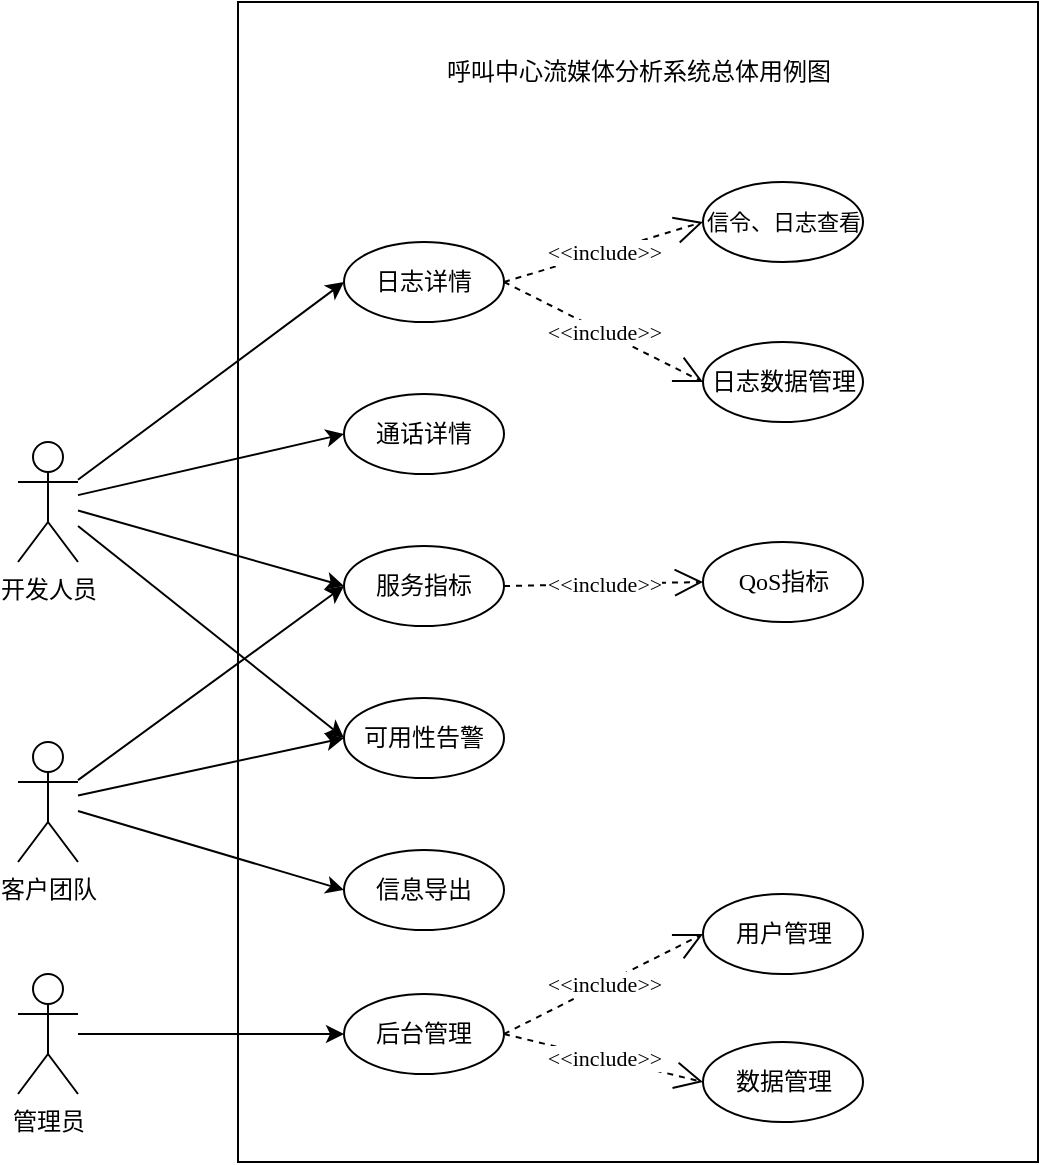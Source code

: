 <mxfile version="21.5.0" type="github" pages="5">
  <diagram name="第 1 页" id="dLV8B7PmB_Wfx-uJp1rL">
    <mxGraphModel dx="1195" dy="634" grid="0" gridSize="10" guides="1" tooltips="1" connect="1" arrows="1" fold="1" page="1" pageScale="1" pageWidth="850" pageHeight="1100" math="0" shadow="0">
      <root>
        <mxCell id="0" />
        <mxCell id="1" parent="0" />
        <mxCell id="XAlhHjTypL2_oyEzdXbm-8" value="" style="rounded=0;whiteSpace=wrap;html=1;fontFamily=Times New Roman;" vertex="1" parent="1">
          <mxGeometry x="360" y="30" width="400" height="580" as="geometry" />
        </mxCell>
        <mxCell id="XAlhHjTypL2_oyEzdXbm-36" style="rounded=0;orthogonalLoop=1;jettySize=auto;html=1;entryX=0;entryY=0.5;entryDx=0;entryDy=0;fontFamily=Times New Roman;" edge="1" parent="1" source="XAlhHjTypL2_oyEzdXbm-1" target="XAlhHjTypL2_oyEzdXbm-11">
          <mxGeometry relative="1" as="geometry" />
        </mxCell>
        <mxCell id="XAlhHjTypL2_oyEzdXbm-37" style="rounded=0;orthogonalLoop=1;jettySize=auto;html=1;entryX=0;entryY=0.5;entryDx=0;entryDy=0;fontFamily=Times New Roman;" edge="1" parent="1" source="XAlhHjTypL2_oyEzdXbm-1" target="XAlhHjTypL2_oyEzdXbm-9">
          <mxGeometry relative="1" as="geometry" />
        </mxCell>
        <mxCell id="XAlhHjTypL2_oyEzdXbm-38" value="" style="rounded=0;orthogonalLoop=1;jettySize=auto;html=1;entryX=0;entryY=0.5;entryDx=0;entryDy=0;fontFamily=Times New Roman;" edge="1" parent="1" source="XAlhHjTypL2_oyEzdXbm-1" target="XAlhHjTypL2_oyEzdXbm-12">
          <mxGeometry relative="1" as="geometry" />
        </mxCell>
        <mxCell id="XAlhHjTypL2_oyEzdXbm-39" style="rounded=0;orthogonalLoop=1;jettySize=auto;html=1;entryX=0;entryY=0.5;entryDx=0;entryDy=0;fontFamily=Times New Roman;" edge="1" parent="1" source="XAlhHjTypL2_oyEzdXbm-1" target="XAlhHjTypL2_oyEzdXbm-13">
          <mxGeometry relative="1" as="geometry" />
        </mxCell>
        <mxCell id="XAlhHjTypL2_oyEzdXbm-1" value="开发人员" style="shape=umlActor;verticalLabelPosition=bottom;verticalAlign=top;html=1;outlineConnect=0;fontFamily=Times New Roman;" vertex="1" parent="1">
          <mxGeometry x="250" y="250" width="30" height="60" as="geometry" />
        </mxCell>
        <mxCell id="XAlhHjTypL2_oyEzdXbm-40" style="rounded=0;orthogonalLoop=1;jettySize=auto;html=1;entryX=0;entryY=0.5;entryDx=0;entryDy=0;fontFamily=Times New Roman;" edge="1" parent="1" source="XAlhHjTypL2_oyEzdXbm-6" target="XAlhHjTypL2_oyEzdXbm-14">
          <mxGeometry relative="1" as="geometry" />
        </mxCell>
        <mxCell id="XAlhHjTypL2_oyEzdXbm-6" value="管理员" style="shape=umlActor;verticalLabelPosition=bottom;verticalAlign=top;html=1;outlineConnect=0;fontFamily=Times New Roman;" vertex="1" parent="1">
          <mxGeometry x="250" y="516" width="30" height="60" as="geometry" />
        </mxCell>
        <mxCell id="XAlhHjTypL2_oyEzdXbm-9" value="通话详情" style="ellipse;whiteSpace=wrap;html=1;movable=1;resizable=1;rotatable=1;deletable=1;editable=1;locked=0;connectable=1;fontFamily=Times New Roman;" vertex="1" parent="1">
          <mxGeometry x="413" y="226" width="80" height="40" as="geometry" />
        </mxCell>
        <mxCell id="XAlhHjTypL2_oyEzdXbm-41" style="rounded=0;orthogonalLoop=1;jettySize=auto;html=1;entryX=0;entryY=0.5;entryDx=0;entryDy=0;fontFamily=Times New Roman;" edge="1" parent="1" source="XAlhHjTypL2_oyEzdXbm-10" target="XAlhHjTypL2_oyEzdXbm-19">
          <mxGeometry relative="1" as="geometry" />
        </mxCell>
        <mxCell id="XAlhHjTypL2_oyEzdXbm-42" style="rounded=0;orthogonalLoop=1;jettySize=auto;html=1;entryX=0;entryY=0.5;entryDx=0;entryDy=0;fontFamily=Times New Roman;" edge="1" parent="1" source="XAlhHjTypL2_oyEzdXbm-10" target="XAlhHjTypL2_oyEzdXbm-13">
          <mxGeometry relative="1" as="geometry" />
        </mxCell>
        <mxCell id="nQSeju3g8R5-G7ofBfv7-1" style="rounded=0;orthogonalLoop=1;jettySize=auto;html=1;entryX=0;entryY=0.5;entryDx=0;entryDy=0;" edge="1" parent="1" source="XAlhHjTypL2_oyEzdXbm-10" target="XAlhHjTypL2_oyEzdXbm-12">
          <mxGeometry relative="1" as="geometry" />
        </mxCell>
        <mxCell id="XAlhHjTypL2_oyEzdXbm-10" value="客户团队" style="shape=umlActor;verticalLabelPosition=bottom;verticalAlign=top;html=1;outlineConnect=0;fontFamily=Times New Roman;" vertex="1" parent="1">
          <mxGeometry x="250" y="400" width="30" height="60" as="geometry" />
        </mxCell>
        <mxCell id="XAlhHjTypL2_oyEzdXbm-11" value="日志详情" style="ellipse;whiteSpace=wrap;html=1;movable=1;resizable=1;rotatable=1;deletable=1;editable=1;locked=0;connectable=1;fontFamily=Times New Roman;" vertex="1" parent="1">
          <mxGeometry x="413" y="150" width="80" height="40" as="geometry" />
        </mxCell>
        <mxCell id="XAlhHjTypL2_oyEzdXbm-12" value="服务指标" style="ellipse;whiteSpace=wrap;html=1;movable=1;resizable=1;rotatable=1;deletable=1;editable=1;locked=0;connectable=1;fontFamily=Times New Roman;" vertex="1" parent="1">
          <mxGeometry x="413" y="302" width="80" height="40" as="geometry" />
        </mxCell>
        <mxCell id="XAlhHjTypL2_oyEzdXbm-13" value="可用性告警" style="ellipse;whiteSpace=wrap;html=1;movable=1;resizable=1;rotatable=1;deletable=1;editable=1;locked=0;connectable=1;fontFamily=Times New Roman;" vertex="1" parent="1">
          <mxGeometry x="413" y="378" width="80" height="40" as="geometry" />
        </mxCell>
        <mxCell id="XAlhHjTypL2_oyEzdXbm-14" value="后台管理" style="ellipse;whiteSpace=wrap;html=1;movable=1;resizable=1;rotatable=1;deletable=1;editable=1;locked=0;connectable=1;fontFamily=Times New Roman;" vertex="1" parent="1">
          <mxGeometry x="413" y="526" width="80" height="40" as="geometry" />
        </mxCell>
        <mxCell id="XAlhHjTypL2_oyEzdXbm-15" value="信令、日志查看" style="ellipse;whiteSpace=wrap;html=1;fontFamily=Times New Roman;fontSize=11;" vertex="1" parent="1">
          <mxGeometry x="592.5" y="120" width="80" height="40" as="geometry" />
        </mxCell>
        <mxCell id="XAlhHjTypL2_oyEzdXbm-19" value="信息导出" style="ellipse;whiteSpace=wrap;html=1;movable=1;resizable=1;rotatable=1;deletable=1;editable=1;locked=0;connectable=1;fontFamily=Times New Roman;" vertex="1" parent="1">
          <mxGeometry x="413" y="454" width="80" height="40" as="geometry" />
        </mxCell>
        <mxCell id="XAlhHjTypL2_oyEzdXbm-20" value="日志数据管理" style="ellipse;whiteSpace=wrap;html=1;fontFamily=Times New Roman;" vertex="1" parent="1">
          <mxGeometry x="592.5" y="200" width="80" height="40" as="geometry" />
        </mxCell>
        <mxCell id="XAlhHjTypL2_oyEzdXbm-22" value="呼叫中心流媒体分析系统总体用例图" style="text;html=1;strokeColor=none;fillColor=none;align=center;verticalAlign=middle;whiteSpace=wrap;rounded=0;fontFamily=Times New Roman;" vertex="1" parent="1">
          <mxGeometry x="462.5" y="50" width="195" height="30" as="geometry" />
        </mxCell>
        <mxCell id="XAlhHjTypL2_oyEzdXbm-24" value="&amp;lt;&amp;lt;include&amp;gt;&amp;gt;" style="endArrow=open;endSize=12;dashed=1;html=1;rounded=0;exitX=1;exitY=0.5;exitDx=0;exitDy=0;entryX=0;entryY=0.5;entryDx=0;entryDy=0;fontFamily=Times New Roman;" edge="1" parent="1" source="XAlhHjTypL2_oyEzdXbm-11" target="XAlhHjTypL2_oyEzdXbm-15">
          <mxGeometry width="160" relative="1" as="geometry">
            <mxPoint x="390" y="310" as="sourcePoint" />
            <mxPoint x="550" y="310" as="targetPoint" />
          </mxGeometry>
        </mxCell>
        <mxCell id="XAlhHjTypL2_oyEzdXbm-25" value="&amp;lt;&amp;lt;include&amp;gt;&amp;gt;" style="endArrow=open;endSize=12;dashed=1;html=1;rounded=0;exitX=1;exitY=0.5;exitDx=0;exitDy=0;entryX=0;entryY=0.5;entryDx=0;entryDy=0;fontFamily=Times New Roman;" edge="1" parent="1" source="XAlhHjTypL2_oyEzdXbm-11" target="XAlhHjTypL2_oyEzdXbm-20">
          <mxGeometry width="160" relative="1" as="geometry">
            <mxPoint x="535" y="150" as="sourcePoint" />
            <mxPoint x="430" y="120" as="targetPoint" />
          </mxGeometry>
        </mxCell>
        <mxCell id="XAlhHjTypL2_oyEzdXbm-26" value="用户管理" style="ellipse;whiteSpace=wrap;html=1;fontFamily=Times New Roman;" vertex="1" parent="1">
          <mxGeometry x="592.5" y="476" width="80" height="40" as="geometry" />
        </mxCell>
        <mxCell id="XAlhHjTypL2_oyEzdXbm-27" value="&amp;lt;&amp;lt;include&amp;gt;&amp;gt;" style="endArrow=open;endSize=12;dashed=1;html=1;rounded=0;exitX=1;exitY=0.5;exitDx=0;exitDy=0;entryX=0;entryY=0.5;entryDx=0;entryDy=0;fontFamily=Times New Roman;" edge="1" parent="1" target="XAlhHjTypL2_oyEzdXbm-26" source="XAlhHjTypL2_oyEzdXbm-14">
          <mxGeometry width="160" relative="1" as="geometry">
            <mxPoint x="518" y="438" as="sourcePoint" />
            <mxPoint x="543" y="608" as="targetPoint" />
          </mxGeometry>
        </mxCell>
        <mxCell id="XAlhHjTypL2_oyEzdXbm-30" value="数据管理" style="ellipse;whiteSpace=wrap;html=1;fontFamily=Times New Roman;" vertex="1" parent="1">
          <mxGeometry x="592.5" y="550" width="80" height="40" as="geometry" />
        </mxCell>
        <mxCell id="XAlhHjTypL2_oyEzdXbm-31" value="&amp;lt;&amp;lt;include&amp;gt;&amp;gt;" style="endArrow=open;endSize=12;dashed=1;html=1;rounded=0;exitX=1;exitY=0.5;exitDx=0;exitDy=0;entryX=0;entryY=0.5;entryDx=0;entryDy=0;fontFamily=Times New Roman;" edge="1" parent="1" target="XAlhHjTypL2_oyEzdXbm-30" source="XAlhHjTypL2_oyEzdXbm-14">
          <mxGeometry width="160" relative="1" as="geometry">
            <mxPoint x="525" y="506" as="sourcePoint" />
            <mxPoint x="543" y="670" as="targetPoint" />
          </mxGeometry>
        </mxCell>
        <mxCell id="XAlhHjTypL2_oyEzdXbm-43" value="QoS指标" style="ellipse;whiteSpace=wrap;html=1;fontFamily=Times New Roman;" vertex="1" parent="1">
          <mxGeometry x="592.5" y="300" width="80" height="40" as="geometry" />
        </mxCell>
        <mxCell id="XAlhHjTypL2_oyEzdXbm-44" value="&amp;lt;&amp;lt;include&amp;gt;&amp;gt;" style="endArrow=open;endSize=12;dashed=1;html=1;rounded=0;exitX=1;exitY=0.5;exitDx=0;exitDy=0;entryX=0;entryY=0.5;entryDx=0;entryDy=0;fontFamily=Times New Roman;" edge="1" parent="1" source="XAlhHjTypL2_oyEzdXbm-12" target="XAlhHjTypL2_oyEzdXbm-43">
          <mxGeometry width="160" relative="1" as="geometry">
            <mxPoint x="500" y="302" as="sourcePoint" />
            <mxPoint x="600" y="272" as="targetPoint" />
          </mxGeometry>
        </mxCell>
      </root>
    </mxGraphModel>
  </diagram>
  <diagram id="TMRZNBT2SsLlahcs6LRf" name="第 2 页">
    <mxGraphModel dx="797" dy="423" grid="0" gridSize="10" guides="1" tooltips="1" connect="1" arrows="1" fold="1" page="1" pageScale="1" pageWidth="850" pageHeight="1100" math="0" shadow="0">
      <root>
        <mxCell id="0" />
        <mxCell id="1" parent="0" />
        <mxCell id="5gkLzsYXlDj850W5gbYh-5" value="UserA" style="shape=umlLifeline;perimeter=lifelinePerimeter;whiteSpace=wrap;html=1;container=1;dropTarget=0;collapsible=0;recursiveResize=0;outlineConnect=0;portConstraint=eastwest;newEdgeStyle={&quot;edgeStyle&quot;:&quot;elbowEdgeStyle&quot;,&quot;elbow&quot;:&quot;vertical&quot;,&quot;curved&quot;:0,&quot;rounded&quot;:0};fontSize=14;" vertex="1" parent="1">
          <mxGeometry x="134" y="213" width="100" height="404" as="geometry" />
        </mxCell>
        <mxCell id="5gkLzsYXlDj850W5gbYh-9" value="" style="html=1;points=[];perimeter=orthogonalPerimeter;outlineConnect=0;targetShapes=umlLifeline;portConstraint=eastwest;newEdgeStyle={&quot;edgeStyle&quot;:&quot;elbowEdgeStyle&quot;,&quot;elbow&quot;:&quot;vertical&quot;,&quot;curved&quot;:0,&quot;rounded&quot;:0};fontSize=14;" vertex="1" parent="5gkLzsYXlDj850W5gbYh-5">
          <mxGeometry x="45" y="77" width="10" height="289" as="geometry" />
        </mxCell>
        <mxCell id="5gkLzsYXlDj850W5gbYh-8" value="Proxy" style="shape=umlLifeline;perimeter=lifelinePerimeter;whiteSpace=wrap;html=1;container=1;dropTarget=0;collapsible=0;recursiveResize=0;outlineConnect=0;portConstraint=eastwest;newEdgeStyle={&quot;edgeStyle&quot;:&quot;elbowEdgeStyle&quot;,&quot;elbow&quot;:&quot;vertical&quot;,&quot;curved&quot;:0,&quot;rounded&quot;:0};fontSize=14;" vertex="1" parent="1">
          <mxGeometry x="364" y="213" width="100" height="187" as="geometry" />
        </mxCell>
        <mxCell id="5gkLzsYXlDj850W5gbYh-12" value="" style="html=1;points=[];perimeter=orthogonalPerimeter;outlineConnect=0;targetShapes=umlLifeline;portConstraint=eastwest;newEdgeStyle={&quot;edgeStyle&quot;:&quot;elbowEdgeStyle&quot;,&quot;elbow&quot;:&quot;vertical&quot;,&quot;curved&quot;:0,&quot;rounded&quot;:0};fontSize=14;" vertex="1" parent="5gkLzsYXlDj850W5gbYh-8">
          <mxGeometry x="45" y="77" width="10" height="113" as="geometry" />
        </mxCell>
        <mxCell id="5gkLzsYXlDj850W5gbYh-10" value="UserB" style="shape=umlLifeline;perimeter=lifelinePerimeter;whiteSpace=wrap;html=1;container=1;dropTarget=0;collapsible=0;recursiveResize=0;outlineConnect=0;portConstraint=eastwest;newEdgeStyle={&quot;edgeStyle&quot;:&quot;elbowEdgeStyle&quot;,&quot;elbow&quot;:&quot;vertical&quot;,&quot;curved&quot;:0,&quot;rounded&quot;:0};fontSize=14;" vertex="1" parent="1">
          <mxGeometry x="594" y="213" width="100" height="404" as="geometry" />
        </mxCell>
        <mxCell id="5gkLzsYXlDj850W5gbYh-11" value="" style="html=1;points=[];perimeter=orthogonalPerimeter;outlineConnect=0;targetShapes=umlLifeline;portConstraint=eastwest;newEdgeStyle={&quot;edgeStyle&quot;:&quot;elbowEdgeStyle&quot;,&quot;elbow&quot;:&quot;vertical&quot;,&quot;curved&quot;:0,&quot;rounded&quot;:0};fontSize=14;" vertex="1" parent="5gkLzsYXlDj850W5gbYh-10">
          <mxGeometry x="45" y="77" width="10" height="289" as="geometry" />
        </mxCell>
        <mxCell id="5gkLzsYXlDj850W5gbYh-13" value="" style="endArrow=block;endFill=1;html=1;align=left;verticalAlign=top;rounded=0;fontSize=14;" edge="1" parent="1" target="5gkLzsYXlDj850W5gbYh-12">
          <mxGeometry x="-1" relative="1" as="geometry">
            <mxPoint x="189.5" y="292.81" as="sourcePoint" />
            <mxPoint x="410.5" y="292.81" as="targetPoint" />
            <mxPoint as="offset" />
          </mxGeometry>
        </mxCell>
        <mxCell id="5gkLzsYXlDj850W5gbYh-15" value="INVITE" style="text;html=1;align=center;verticalAlign=middle;resizable=0;points=[];autosize=1;strokeColor=none;fillColor=none;fontSize=14;" vertex="1" parent="1">
          <mxGeometry x="269" y="269" width="63" height="29" as="geometry" />
        </mxCell>
        <mxCell id="5gkLzsYXlDj850W5gbYh-16" value="" style="endArrow=block;endFill=1;html=1;align=left;verticalAlign=top;rounded=0;fontSize=14;" edge="1" parent="1" source="5gkLzsYXlDj850W5gbYh-12">
          <mxGeometry x="-1" relative="1" as="geometry">
            <mxPoint x="420" y="300" as="sourcePoint" />
            <mxPoint x="639" y="300" as="targetPoint" />
            <mxPoint as="offset" />
          </mxGeometry>
        </mxCell>
        <mxCell id="5gkLzsYXlDj850W5gbYh-17" value="INVITE" style="text;html=1;align=center;verticalAlign=middle;resizable=0;points=[];autosize=1;strokeColor=none;fillColor=none;fontSize=14;" vertex="1" parent="1">
          <mxGeometry x="499" y="279" width="63" height="29" as="geometry" />
        </mxCell>
        <mxCell id="5gkLzsYXlDj850W5gbYh-18" value="" style="endArrow=block;endFill=1;html=1;align=left;verticalAlign=top;rounded=0;fontSize=14;" edge="1" parent="1" target="5gkLzsYXlDj850W5gbYh-12">
          <mxGeometry x="-1" relative="1" as="geometry">
            <mxPoint x="639" y="340" as="sourcePoint" />
            <mxPoint x="470" y="340" as="targetPoint" />
            <mxPoint as="offset" />
          </mxGeometry>
        </mxCell>
        <mxCell id="5gkLzsYXlDj850W5gbYh-19" value="180 Ringing" style="edgeLabel;html=1;align=center;verticalAlign=middle;resizable=0;points=[];fontSize=14;" vertex="1" connectable="0" parent="5gkLzsYXlDj850W5gbYh-18">
          <mxGeometry x="0.032" y="-1" relative="1" as="geometry">
            <mxPoint x="4" y="-9" as="offset" />
          </mxGeometry>
        </mxCell>
        <mxCell id="5gkLzsYXlDj850W5gbYh-20" value="" style="endArrow=block;endFill=1;html=1;align=left;verticalAlign=top;rounded=0;fontSize=14;" edge="1" parent="1">
          <mxGeometry x="-1" relative="1" as="geometry">
            <mxPoint x="409.0" y="330" as="sourcePoint" />
            <mxPoint x="189" y="330" as="targetPoint" />
            <mxPoint as="offset" />
          </mxGeometry>
        </mxCell>
        <mxCell id="5gkLzsYXlDj850W5gbYh-21" value="100 Trying" style="edgeLabel;html=1;align=center;verticalAlign=middle;resizable=0;points=[];fontSize=14;" vertex="1" connectable="0" parent="5gkLzsYXlDj850W5gbYh-20">
          <mxGeometry x="0.032" y="-1" relative="1" as="geometry">
            <mxPoint x="4" y="-9" as="offset" />
          </mxGeometry>
        </mxCell>
        <mxCell id="5gkLzsYXlDj850W5gbYh-22" value="" style="endArrow=block;endFill=1;html=1;align=left;verticalAlign=top;rounded=0;fontSize=14;" edge="1" parent="1" source="5gkLzsYXlDj850W5gbYh-12">
          <mxGeometry x="-1" relative="1" as="geometry">
            <mxPoint x="390" y="360" as="sourcePoint" />
            <mxPoint x="190" y="360" as="targetPoint" />
            <mxPoint as="offset" />
          </mxGeometry>
        </mxCell>
        <mxCell id="5gkLzsYXlDj850W5gbYh-23" value="180 Ringing" style="edgeLabel;html=1;align=center;verticalAlign=middle;resizable=0;points=[];fontSize=14;" vertex="1" connectable="0" parent="5gkLzsYXlDj850W5gbYh-22">
          <mxGeometry x="0.032" y="-1" relative="1" as="geometry">
            <mxPoint x="4" y="-9" as="offset" />
          </mxGeometry>
        </mxCell>
        <mxCell id="5gkLzsYXlDj850W5gbYh-29" value="" style="endArrow=block;endFill=1;html=1;align=left;verticalAlign=top;rounded=0;fontSize=14;" edge="1" parent="1" source="5gkLzsYXlDj850W5gbYh-9" target="5gkLzsYXlDj850W5gbYh-11">
          <mxGeometry x="-1" relative="1" as="geometry">
            <mxPoint x="220.75" y="454.81" as="sourcePoint" />
            <mxPoint x="440.25" y="455" as="targetPoint" />
            <mxPoint as="offset" />
          </mxGeometry>
        </mxCell>
        <mxCell id="5gkLzsYXlDj850W5gbYh-30" value="ACK" style="text;html=1;align=center;verticalAlign=middle;resizable=0;points=[];autosize=1;strokeColor=none;fillColor=none;fontSize=14;" vertex="1" parent="1">
          <mxGeometry x="390.5" y="407" width="47" height="29" as="geometry" />
        </mxCell>
        <mxCell id="5gkLzsYXlDj850W5gbYh-31" value="200 OK" style="html=1;verticalAlign=bottom;endArrow=open;dashed=1;endSize=8;edgeStyle=elbowEdgeStyle;elbow=vertical;curved=0;rounded=0;fontSize=14;" edge="1" parent="1">
          <mxGeometry relative="1" as="geometry">
            <mxPoint x="639" y="389.995" as="sourcePoint" />
            <mxPoint x="419.0" y="389.995" as="targetPoint" />
          </mxGeometry>
        </mxCell>
        <mxCell id="5gkLzsYXlDj850W5gbYh-32" value="200 OK" style="html=1;verticalAlign=bottom;endArrow=open;dashed=1;endSize=8;edgeStyle=elbowEdgeStyle;elbow=vertical;curved=0;rounded=0;fontSize=14;" edge="1" parent="1">
          <mxGeometry relative="1" as="geometry">
            <mxPoint x="409.0" y="399.995" as="sourcePoint" />
            <mxPoint x="189" y="399.995" as="targetPoint" />
          </mxGeometry>
        </mxCell>
        <mxCell id="5gkLzsYXlDj850W5gbYh-33" value="" style="endArrow=block;endFill=1;html=1;align=left;verticalAlign=top;rounded=0;fontSize=14;" edge="1" parent="1">
          <mxGeometry x="-1" relative="1" as="geometry">
            <mxPoint x="189" y="490" as="sourcePoint" />
            <mxPoint x="639" y="490" as="targetPoint" />
            <mxPoint as="offset" />
          </mxGeometry>
        </mxCell>
        <mxCell id="5gkLzsYXlDj850W5gbYh-34" value="RTP/RTCP" style="text;html=1;align=center;verticalAlign=middle;resizable=0;points=[];autosize=1;strokeColor=none;fillColor=none;fontSize=14;" vertex="1" parent="1">
          <mxGeometry x="370.5" y="463" width="88" height="29" as="geometry" />
        </mxCell>
        <mxCell id="5gkLzsYXlDj850W5gbYh-35" value="" style="endArrow=block;endFill=1;html=1;align=left;verticalAlign=top;rounded=0;fontSize=14;" edge="1" parent="1">
          <mxGeometry x="-1" relative="1" as="geometry">
            <mxPoint x="189" y="540" as="sourcePoint" />
            <mxPoint x="639" y="540" as="targetPoint" />
            <mxPoint as="offset" />
          </mxGeometry>
        </mxCell>
        <mxCell id="5gkLzsYXlDj850W5gbYh-36" value="BYE" style="text;html=1;align=center;verticalAlign=middle;resizable=0;points=[];autosize=1;strokeColor=none;fillColor=none;fontSize=14;" vertex="1" parent="1">
          <mxGeometry x="391" y="514" width="46" height="29" as="geometry" />
        </mxCell>
        <mxCell id="5gkLzsYXlDj850W5gbYh-37" value="200 OK" style="html=1;verticalAlign=bottom;endArrow=open;dashed=1;endSize=8;edgeStyle=elbowEdgeStyle;elbow=vertical;curved=0;rounded=0;fontSize=14;" edge="1" parent="1">
          <mxGeometry relative="1" as="geometry">
            <mxPoint x="639" y="569.998" as="sourcePoint" />
            <mxPoint x="189" y="569.998" as="targetPoint" />
          </mxGeometry>
        </mxCell>
        <mxCell id="-xrTVjmdSY_5M_BeE_TS-1" value="" style="html=1;verticalAlign=bottom;endArrow=open;dashed=1;endSize=8;edgeStyle=elbowEdgeStyle;elbow=vertical;curved=0;rounded=0;fontSize=14;" edge="1" parent="1">
          <mxGeometry relative="1" as="geometry">
            <mxPoint x="639" y="496.998" as="sourcePoint" />
            <mxPoint x="189" y="496.998" as="targetPoint" />
          </mxGeometry>
        </mxCell>
      </root>
    </mxGraphModel>
  </diagram>
  <diagram id="_j8xuEp48GkflU0BV7lk" name="第 3 页">
    <mxGraphModel dx="1195" dy="634" grid="0" gridSize="10" guides="1" tooltips="1" connect="1" arrows="1" fold="1" page="1" pageScale="1" pageWidth="850" pageHeight="1100" math="0" shadow="0">
      <root>
        <mxCell id="0" />
        <mxCell id="1" parent="0" />
        <mxCell id="hy7ehjCUrLdSrX3G5z6A-1" value="" style="rounded=0;whiteSpace=wrap;html=1;fontFamily=Times New Roman;" vertex="1" parent="1">
          <mxGeometry x="360" y="30" width="400" height="580" as="geometry" />
        </mxCell>
        <mxCell id="hy7ehjCUrLdSrX3G5z6A-2" style="rounded=0;orthogonalLoop=1;jettySize=auto;html=1;entryX=0;entryY=0.5;entryDx=0;entryDy=0;fontFamily=Times New Roman;" edge="1" parent="1" source="hy7ehjCUrLdSrX3G5z6A-6" target="hy7ehjCUrLdSrX3G5z6A-14">
          <mxGeometry relative="1" as="geometry" />
        </mxCell>
        <mxCell id="hy7ehjCUrLdSrX3G5z6A-3" style="rounded=0;orthogonalLoop=1;jettySize=auto;html=1;entryX=0;entryY=0.5;entryDx=0;entryDy=0;fontFamily=Times New Roman;" edge="1" parent="1" source="hy7ehjCUrLdSrX3G5z6A-6" target="hy7ehjCUrLdSrX3G5z6A-30">
          <mxGeometry relative="1" as="geometry">
            <mxPoint x="413" y="246" as="targetPoint" />
          </mxGeometry>
        </mxCell>
        <mxCell id="hy7ehjCUrLdSrX3G5z6A-44" style="rounded=0;orthogonalLoop=1;jettySize=auto;html=1;entryX=0;entryY=0.5;entryDx=0;entryDy=0;" edge="1" parent="1" source="hy7ehjCUrLdSrX3G5z6A-6" target="hy7ehjCUrLdSrX3G5z6A-43">
          <mxGeometry relative="1" as="geometry" />
        </mxCell>
        <mxCell id="hy7ehjCUrLdSrX3G5z6A-6" value="开发人员" style="shape=umlActor;verticalLabelPosition=bottom;verticalAlign=top;html=1;outlineConnect=0;fontFamily=Times New Roman;" vertex="1" parent="1">
          <mxGeometry x="244" y="264" width="30" height="60" as="geometry" />
        </mxCell>
        <mxCell id="hy7ehjCUrLdSrX3G5z6A-7" style="rounded=0;orthogonalLoop=1;jettySize=auto;html=1;entryX=0;entryY=0.5;entryDx=0;entryDy=0;fontFamily=Times New Roman;" edge="1" parent="1" target="hy7ehjCUrLdSrX3G5z6A-17">
          <mxGeometry relative="1" as="geometry">
            <mxPoint x="280" y="546" as="sourcePoint" />
          </mxGeometry>
        </mxCell>
        <mxCell id="hy7ehjCUrLdSrX3G5z6A-10" style="rounded=0;orthogonalLoop=1;jettySize=auto;html=1;entryX=0;entryY=0.5;entryDx=0;entryDy=0;fontFamily=Times New Roman;" edge="1" parent="1" target="hy7ehjCUrLdSrX3G5z6A-19">
          <mxGeometry relative="1" as="geometry">
            <mxPoint x="280" y="434.459" as="sourcePoint" />
          </mxGeometry>
        </mxCell>
        <mxCell id="hy7ehjCUrLdSrX3G5z6A-11" style="rounded=0;orthogonalLoop=1;jettySize=auto;html=1;entryX=0;entryY=0.5;entryDx=0;entryDy=0;fontFamily=Times New Roman;" edge="1" parent="1" target="hy7ehjCUrLdSrX3G5z6A-16">
          <mxGeometry relative="1" as="geometry">
            <mxPoint x="280" y="426.757" as="sourcePoint" />
          </mxGeometry>
        </mxCell>
        <mxCell id="hy7ehjCUrLdSrX3G5z6A-12" style="rounded=0;orthogonalLoop=1;jettySize=auto;html=1;entryX=0;entryY=0.5;entryDx=0;entryDy=0;" edge="1" parent="1" target="hy7ehjCUrLdSrX3G5z6A-15">
          <mxGeometry relative="1" as="geometry">
            <mxPoint x="280" y="419.054" as="sourcePoint" />
          </mxGeometry>
        </mxCell>
        <mxCell id="hy7ehjCUrLdSrX3G5z6A-14" value="日志管理" style="ellipse;whiteSpace=wrap;html=1;movable=1;resizable=1;rotatable=1;deletable=1;editable=1;locked=0;connectable=1;fontFamily=Times New Roman;" vertex="1" parent="1">
          <mxGeometry x="413" y="150" width="80" height="40" as="geometry" />
        </mxCell>
        <mxCell id="hy7ehjCUrLdSrX3G5z6A-18" value="条件检索" style="ellipse;whiteSpace=wrap;html=1;fontFamily=Times New Roman;fontSize=11;" vertex="1" parent="1">
          <mxGeometry x="649" y="150" width="80" height="40" as="geometry" />
        </mxCell>
        <mxCell id="hy7ehjCUrLdSrX3G5z6A-20" value="删除" style="ellipse;whiteSpace=wrap;html=1;fontFamily=Times New Roman;" vertex="1" parent="1">
          <mxGeometry x="624" y="222" width="80" height="40" as="geometry" />
        </mxCell>
        <mxCell id="hy7ehjCUrLdSrX3G5z6A-21" value="日志详情管理功能" style="text;html=1;strokeColor=none;fillColor=none;align=center;verticalAlign=middle;whiteSpace=wrap;rounded=0;fontFamily=Times New Roman;" vertex="1" parent="1">
          <mxGeometry x="462.5" y="50" width="195" height="30" as="geometry" />
        </mxCell>
        <mxCell id="hy7ehjCUrLdSrX3G5z6A-22" value="&amp;lt;&amp;lt;include&amp;gt;&amp;gt;" style="endArrow=open;endSize=12;dashed=1;html=1;rounded=0;exitX=1;exitY=0.5;exitDx=0;exitDy=0;entryX=0;entryY=0.5;entryDx=0;entryDy=0;fontFamily=Times New Roman;" edge="1" parent="1" source="hy7ehjCUrLdSrX3G5z6A-14" target="hy7ehjCUrLdSrX3G5z6A-18">
          <mxGeometry width="160" relative="1" as="geometry">
            <mxPoint x="390" y="310" as="sourcePoint" />
            <mxPoint x="550" y="310" as="targetPoint" />
          </mxGeometry>
        </mxCell>
        <mxCell id="hy7ehjCUrLdSrX3G5z6A-23" value="&amp;lt;&amp;lt;include&amp;gt;&amp;gt;" style="endArrow=open;endSize=12;dashed=1;html=1;rounded=0;exitX=1;exitY=0.5;exitDx=0;exitDy=0;entryX=0;entryY=0.5;entryDx=0;entryDy=0;fontFamily=Times New Roman;" edge="1" parent="1" source="hy7ehjCUrLdSrX3G5z6A-14" target="hy7ehjCUrLdSrX3G5z6A-20">
          <mxGeometry width="160" relative="1" as="geometry">
            <mxPoint x="535" y="150" as="sourcePoint" />
            <mxPoint x="430" y="120" as="targetPoint" />
          </mxGeometry>
        </mxCell>
        <mxCell id="hy7ehjCUrLdSrX3G5z6A-25" value="&amp;lt;&amp;lt;include&amp;gt;&amp;gt;" style="endArrow=open;endSize=12;dashed=1;html=1;rounded=0;exitX=1;exitY=0.5;exitDx=0;exitDy=0;entryX=0;entryY=0.5;entryDx=0;entryDy=0;fontFamily=Times New Roman;" edge="1" parent="1" target="hy7ehjCUrLdSrX3G5z6A-24">
          <mxGeometry width="160" relative="1" as="geometry">
            <mxPoint x="493" y="546" as="sourcePoint" />
            <mxPoint x="543" y="608" as="targetPoint" />
          </mxGeometry>
        </mxCell>
        <mxCell id="hy7ehjCUrLdSrX3G5z6A-27" value="&amp;lt;&amp;lt;include&amp;gt;&amp;gt;" style="endArrow=open;endSize=12;dashed=1;html=1;rounded=0;exitX=1;exitY=0.5;exitDx=0;exitDy=0;entryX=0;entryY=0.5;entryDx=0;entryDy=0;fontFamily=Times New Roman;" edge="1" parent="1" target="hy7ehjCUrLdSrX3G5z6A-26">
          <mxGeometry width="160" relative="1" as="geometry">
            <mxPoint x="493" y="546" as="sourcePoint" />
            <mxPoint x="543" y="670" as="targetPoint" />
          </mxGeometry>
        </mxCell>
        <mxCell id="hy7ehjCUrLdSrX3G5z6A-29" value="&amp;lt;&amp;lt;include&amp;gt;&amp;gt;" style="endArrow=open;endSize=12;dashed=1;html=1;rounded=0;exitX=1;exitY=0.5;exitDx=0;exitDy=0;entryX=0;entryY=0.5;entryDx=0;entryDy=0;fontFamily=Times New Roman;" edge="1" parent="1" target="hy7ehjCUrLdSrX3G5z6A-28">
          <mxGeometry width="160" relative="1" as="geometry">
            <mxPoint x="493" y="322" as="sourcePoint" />
            <mxPoint x="600" y="272" as="targetPoint" />
          </mxGeometry>
        </mxCell>
        <mxCell id="hy7ehjCUrLdSrX3G5z6A-30" value="信令管理" style="ellipse;whiteSpace=wrap;html=1;fontFamily=Times New Roman;fontSize=11;" vertex="1" parent="1">
          <mxGeometry x="413" y="348" width="80" height="40" as="geometry" />
        </mxCell>
        <mxCell id="hy7ehjCUrLdSrX3G5z6A-31" value="查看" style="ellipse;whiteSpace=wrap;html=1;fontFamily=Times New Roman;fontSize=11;" vertex="1" parent="1">
          <mxGeometry x="617" y="90" width="80" height="40" as="geometry" />
        </mxCell>
        <mxCell id="hy7ehjCUrLdSrX3G5z6A-33" value="&amp;lt;&amp;lt;include&amp;gt;&amp;gt;" style="endArrow=open;endSize=12;dashed=1;html=1;rounded=0;exitX=1;exitY=0.5;exitDx=0;exitDy=0;entryX=0;entryY=0.5;entryDx=0;entryDy=0;fontFamily=Times New Roman;" edge="1" parent="1" source="hy7ehjCUrLdSrX3G5z6A-14" target="hy7ehjCUrLdSrX3G5z6A-31">
          <mxGeometry width="160" relative="1" as="geometry">
            <mxPoint x="503" y="180" as="sourcePoint" />
            <mxPoint x="659" y="186" as="targetPoint" />
          </mxGeometry>
        </mxCell>
        <mxCell id="hy7ehjCUrLdSrX3G5z6A-37" value="条件检索" style="ellipse;whiteSpace=wrap;html=1;fontFamily=Times New Roman;fontSize=11;" vertex="1" parent="1">
          <mxGeometry x="653" y="348" width="80" height="40" as="geometry" />
        </mxCell>
        <mxCell id="hy7ehjCUrLdSrX3G5z6A-38" value="删除" style="ellipse;whiteSpace=wrap;html=1;fontFamily=Times New Roman;" vertex="1" parent="1">
          <mxGeometry x="628" y="420" width="80" height="40" as="geometry" />
        </mxCell>
        <mxCell id="hy7ehjCUrLdSrX3G5z6A-39" value="&amp;lt;&amp;lt;include&amp;gt;&amp;gt;" style="endArrow=open;endSize=12;dashed=1;html=1;rounded=0;exitX=1;exitY=0.5;exitDx=0;exitDy=0;entryX=0;entryY=0.5;entryDx=0;entryDy=0;fontFamily=Times New Roman;" edge="1" parent="1" target="hy7ehjCUrLdSrX3G5z6A-37" source="hy7ehjCUrLdSrX3G5z6A-30">
          <mxGeometry width="160" relative="1" as="geometry">
            <mxPoint x="497" y="379" as="sourcePoint" />
            <mxPoint x="554" y="519" as="targetPoint" />
          </mxGeometry>
        </mxCell>
        <mxCell id="hy7ehjCUrLdSrX3G5z6A-40" value="&amp;lt;&amp;lt;include&amp;gt;&amp;gt;" style="endArrow=open;endSize=12;dashed=1;html=1;rounded=0;exitX=1;exitY=0.5;exitDx=0;exitDy=0;entryX=0;entryY=0.5;entryDx=0;entryDy=0;fontFamily=Times New Roman;" edge="1" parent="1" target="hy7ehjCUrLdSrX3G5z6A-38" source="hy7ehjCUrLdSrX3G5z6A-30">
          <mxGeometry width="160" relative="1" as="geometry">
            <mxPoint x="497" y="379" as="sourcePoint" />
            <mxPoint x="434" y="329" as="targetPoint" />
          </mxGeometry>
        </mxCell>
        <mxCell id="hy7ehjCUrLdSrX3G5z6A-41" value="关联通话" style="ellipse;whiteSpace=wrap;html=1;fontFamily=Times New Roman;fontSize=11;" vertex="1" parent="1">
          <mxGeometry x="621" y="288" width="80" height="40" as="geometry" />
        </mxCell>
        <mxCell id="hy7ehjCUrLdSrX3G5z6A-42" value="&amp;lt;&amp;lt;include&amp;gt;&amp;gt;" style="endArrow=open;endSize=12;dashed=1;html=1;rounded=0;exitX=1;exitY=0.5;exitDx=0;exitDy=0;entryX=0;entryY=0.5;entryDx=0;entryDy=0;fontFamily=Times New Roman;" edge="1" parent="1" target="hy7ehjCUrLdSrX3G5z6A-41" source="hy7ehjCUrLdSrX3G5z6A-30">
          <mxGeometry width="160" relative="1" as="geometry">
            <mxPoint x="497" y="379" as="sourcePoint" />
            <mxPoint x="663" y="395" as="targetPoint" />
          </mxGeometry>
        </mxCell>
        <mxCell id="hy7ehjCUrLdSrX3G5z6A-43" value="异常数据管理" style="ellipse;whiteSpace=wrap;html=1;fontFamily=Times New Roman;fontSize=11;" vertex="1" parent="1">
          <mxGeometry x="413" y="514" width="80" height="40" as="geometry" />
        </mxCell>
        <mxCell id="hy7ehjCUrLdSrX3G5z6A-45" value="删除" style="ellipse;whiteSpace=wrap;html=1;fontFamily=Times New Roman;" vertex="1" parent="1">
          <mxGeometry x="621" y="486" width="80" height="40" as="geometry" />
        </mxCell>
        <mxCell id="hy7ehjCUrLdSrX3G5z6A-46" value="归因分析" style="ellipse;whiteSpace=wrap;html=1;fontFamily=Times New Roman;" vertex="1" parent="1">
          <mxGeometry x="621" y="550" width="80" height="40" as="geometry" />
        </mxCell>
        <mxCell id="hy7ehjCUrLdSrX3G5z6A-47" value="&amp;lt;&amp;lt;include&amp;gt;&amp;gt;" style="endArrow=open;endSize=12;dashed=1;html=1;rounded=0;exitX=1;exitY=0.5;exitDx=0;exitDy=0;entryX=0;entryY=0.5;entryDx=0;entryDy=0;fontFamily=Times New Roman;" edge="1" parent="1" source="hy7ehjCUrLdSrX3G5z6A-43" target="hy7ehjCUrLdSrX3G5z6A-45">
          <mxGeometry width="160" relative="1" as="geometry">
            <mxPoint x="508" y="444" as="sourcePoint" />
            <mxPoint x="643" y="516" as="targetPoint" />
          </mxGeometry>
        </mxCell>
        <mxCell id="hy7ehjCUrLdSrX3G5z6A-50" value="&amp;lt;&amp;lt;include&amp;gt;&amp;gt;" style="endArrow=open;endSize=12;dashed=1;html=1;rounded=0;exitX=1;exitY=0.5;exitDx=0;exitDy=0;entryX=0;entryY=0.5;entryDx=0;entryDy=0;fontFamily=Times New Roman;" edge="1" parent="1" source="hy7ehjCUrLdSrX3G5z6A-43" target="hy7ehjCUrLdSrX3G5z6A-46">
          <mxGeometry width="160" relative="1" as="geometry">
            <mxPoint x="496" y="547" as="sourcePoint" />
            <mxPoint x="624" y="547" as="targetPoint" />
          </mxGeometry>
        </mxCell>
      </root>
    </mxGraphModel>
  </diagram>
  <diagram id="3Jz6tg1VAUywlKkGc-PZ" name="第 4 页">
    <mxGraphModel dx="1434" dy="682" grid="0" gridSize="10" guides="1" tooltips="1" connect="1" arrows="1" fold="1" page="1" pageScale="1" pageWidth="850" pageHeight="1100" math="0" shadow="0">
      <root>
        <mxCell id="0" />
        <mxCell id="1" parent="0" />
        <mxCell id="nfOhVUj8gCAbZx3nMKzA-1" value="" style="rounded=0;whiteSpace=wrap;html=1;fontFamily=Times New Roman;" vertex="1" parent="1">
          <mxGeometry x="360" y="30" width="400" height="580" as="geometry" />
        </mxCell>
        <mxCell id="nfOhVUj8gCAbZx3nMKzA-2" style="rounded=0;orthogonalLoop=1;jettySize=auto;html=1;entryX=0;entryY=0.5;entryDx=0;entryDy=0;fontFamily=Times New Roman;" edge="1" parent="1" source="nfOhVUj8gCAbZx3nMKzA-5" target="nfOhVUj8gCAbZx3nMKzA-6">
          <mxGeometry relative="1" as="geometry" />
        </mxCell>
        <mxCell id="nfOhVUj8gCAbZx3nMKzA-3" style="rounded=0;orthogonalLoop=1;jettySize=auto;html=1;entryX=0;entryY=0.5;entryDx=0;entryDy=0;fontFamily=Times New Roman;" edge="1" parent="1" source="nfOhVUj8gCAbZx3nMKzA-5" target="nfOhVUj8gCAbZx3nMKzA-12">
          <mxGeometry relative="1" as="geometry">
            <mxPoint x="413" y="246" as="targetPoint" />
          </mxGeometry>
        </mxCell>
        <mxCell id="nfOhVUj8gCAbZx3nMKzA-4" style="rounded=0;orthogonalLoop=1;jettySize=auto;html=1;entryX=0;entryY=0.5;entryDx=0;entryDy=0;" edge="1" parent="1" source="nfOhVUj8gCAbZx3nMKzA-5" target="nfOhVUj8gCAbZx3nMKzA-21">
          <mxGeometry relative="1" as="geometry" />
        </mxCell>
        <mxCell id="nfOhVUj8gCAbZx3nMKzA-5" value="开发人员" style="shape=umlActor;verticalLabelPosition=bottom;verticalAlign=top;html=1;outlineConnect=0;fontFamily=Times New Roman;" vertex="1" parent="1">
          <mxGeometry x="244" y="264" width="30" height="60" as="geometry" />
        </mxCell>
        <mxCell id="nfOhVUj8gCAbZx3nMKzA-6" value="通话详情查询" style="ellipse;whiteSpace=wrap;html=1;movable=1;resizable=1;rotatable=1;deletable=1;editable=1;locked=0;connectable=1;fontFamily=Times New Roman;" vertex="1" parent="1">
          <mxGeometry x="413" y="150" width="80" height="40" as="geometry" />
        </mxCell>
        <mxCell id="nfOhVUj8gCAbZx3nMKzA-7" value="未完成通话查询" style="ellipse;whiteSpace=wrap;html=1;fontFamily=Times New Roman;fontSize=11;" vertex="1" parent="1">
          <mxGeometry x="649" y="150" width="80" height="40" as="geometry" />
        </mxCell>
        <mxCell id="nfOhVUj8gCAbZx3nMKzA-8" value="RTP流控制信息查询" style="ellipse;whiteSpace=wrap;html=1;fontFamily=Times New Roman;fontSize=9;" vertex="1" parent="1">
          <mxGeometry x="624" y="222" width="80" height="40" as="geometry" />
        </mxCell>
        <mxCell id="nfOhVUj8gCAbZx3nMKzA-9" value="通话详情管理功能" style="text;html=1;strokeColor=none;fillColor=none;align=center;verticalAlign=middle;whiteSpace=wrap;rounded=0;fontFamily=Times New Roman;" vertex="1" parent="1">
          <mxGeometry x="462.5" y="50" width="195" height="30" as="geometry" />
        </mxCell>
        <mxCell id="nfOhVUj8gCAbZx3nMKzA-10" value="&amp;lt;&amp;lt;include&amp;gt;&amp;gt;" style="endArrow=open;endSize=12;dashed=1;html=1;rounded=0;exitX=1;exitY=0.5;exitDx=0;exitDy=0;entryX=0;entryY=0.5;entryDx=0;entryDy=0;fontFamily=Times New Roman;" edge="1" parent="1" source="nfOhVUj8gCAbZx3nMKzA-6" target="nfOhVUj8gCAbZx3nMKzA-7">
          <mxGeometry width="160" relative="1" as="geometry">
            <mxPoint x="390" y="310" as="sourcePoint" />
            <mxPoint x="550" y="310" as="targetPoint" />
          </mxGeometry>
        </mxCell>
        <mxCell id="nfOhVUj8gCAbZx3nMKzA-11" value="&amp;lt;&amp;lt;include&amp;gt;&amp;gt;" style="endArrow=open;endSize=12;dashed=1;html=1;rounded=0;exitX=1;exitY=0.5;exitDx=0;exitDy=0;entryX=0;entryY=0.5;entryDx=0;entryDy=0;fontFamily=Times New Roman;" edge="1" parent="1" source="nfOhVUj8gCAbZx3nMKzA-6" target="nfOhVUj8gCAbZx3nMKzA-8">
          <mxGeometry width="160" relative="1" as="geometry">
            <mxPoint x="535" y="150" as="sourcePoint" />
            <mxPoint x="430" y="120" as="targetPoint" />
          </mxGeometry>
        </mxCell>
        <mxCell id="nfOhVUj8gCAbZx3nMKzA-12" value="录音详情" style="ellipse;whiteSpace=wrap;html=1;fontFamily=Times New Roman;fontSize=11;" vertex="1" parent="1">
          <mxGeometry x="413" y="348" width="80" height="40" as="geometry" />
        </mxCell>
        <mxCell id="nfOhVUj8gCAbZx3nMKzA-13" value="已完成通话链路情况查询" style="ellipse;whiteSpace=wrap;html=1;fontFamily=Times New Roman;fontSize=9;" vertex="1" parent="1">
          <mxGeometry x="617" y="90" width="80" height="40" as="geometry" />
        </mxCell>
        <mxCell id="nfOhVUj8gCAbZx3nMKzA-14" value="&amp;lt;&amp;lt;include&amp;gt;&amp;gt;" style="endArrow=open;endSize=12;dashed=1;html=1;rounded=0;exitX=1;exitY=0.5;exitDx=0;exitDy=0;entryX=0;entryY=0.5;entryDx=0;entryDy=0;fontFamily=Times New Roman;" edge="1" parent="1" source="nfOhVUj8gCAbZx3nMKzA-6" target="nfOhVUj8gCAbZx3nMKzA-13">
          <mxGeometry width="160" relative="1" as="geometry">
            <mxPoint x="503" y="180" as="sourcePoint" />
            <mxPoint x="659" y="186" as="targetPoint" />
          </mxGeometry>
        </mxCell>
        <mxCell id="nfOhVUj8gCAbZx3nMKzA-15" value="录音下载" style="ellipse;whiteSpace=wrap;html=1;fontFamily=Times New Roman;fontSize=11;" vertex="1" parent="1">
          <mxGeometry x="653" y="348" width="80" height="40" as="geometry" />
        </mxCell>
        <mxCell id="nfOhVUj8gCAbZx3nMKzA-16" value="录音删除" style="ellipse;whiteSpace=wrap;html=1;fontFamily=Times New Roman;" vertex="1" parent="1">
          <mxGeometry x="628" y="420" width="80" height="40" as="geometry" />
        </mxCell>
        <mxCell id="nfOhVUj8gCAbZx3nMKzA-17" value="&amp;lt;&amp;lt;include&amp;gt;&amp;gt;" style="endArrow=open;endSize=12;dashed=1;html=1;rounded=0;exitX=1;exitY=0.5;exitDx=0;exitDy=0;entryX=0;entryY=0.5;entryDx=0;entryDy=0;fontFamily=Times New Roman;" edge="1" parent="1" source="nfOhVUj8gCAbZx3nMKzA-12" target="nfOhVUj8gCAbZx3nMKzA-15">
          <mxGeometry width="160" relative="1" as="geometry">
            <mxPoint x="497" y="379" as="sourcePoint" />
            <mxPoint x="554" y="519" as="targetPoint" />
          </mxGeometry>
        </mxCell>
        <mxCell id="nfOhVUj8gCAbZx3nMKzA-18" value="&amp;lt;&amp;lt;include&amp;gt;&amp;gt;" style="endArrow=open;endSize=12;dashed=1;html=1;rounded=0;exitX=1;exitY=0.5;exitDx=0;exitDy=0;entryX=0;entryY=0.5;entryDx=0;entryDy=0;fontFamily=Times New Roman;" edge="1" parent="1" source="nfOhVUj8gCAbZx3nMKzA-12" target="nfOhVUj8gCAbZx3nMKzA-16">
          <mxGeometry width="160" relative="1" as="geometry">
            <mxPoint x="497" y="379" as="sourcePoint" />
            <mxPoint x="434" y="329" as="targetPoint" />
          </mxGeometry>
        </mxCell>
        <mxCell id="nfOhVUj8gCAbZx3nMKzA-19" value="通话录音回放" style="ellipse;whiteSpace=wrap;html=1;fontFamily=Times New Roman;fontSize=11;" vertex="1" parent="1">
          <mxGeometry x="621" y="288" width="80" height="40" as="geometry" />
        </mxCell>
        <mxCell id="nfOhVUj8gCAbZx3nMKzA-20" value="&amp;lt;&amp;lt;include&amp;gt;&amp;gt;" style="endArrow=open;endSize=12;dashed=1;html=1;rounded=0;exitX=1;exitY=0.5;exitDx=0;exitDy=0;entryX=0;entryY=0.5;entryDx=0;entryDy=0;fontFamily=Times New Roman;" edge="1" parent="1" source="nfOhVUj8gCAbZx3nMKzA-12" target="nfOhVUj8gCAbZx3nMKzA-19">
          <mxGeometry width="160" relative="1" as="geometry">
            <mxPoint x="497" y="379" as="sourcePoint" />
            <mxPoint x="663" y="395" as="targetPoint" />
          </mxGeometry>
        </mxCell>
        <mxCell id="nfOhVUj8gCAbZx3nMKzA-21" value="通话质量评估" style="ellipse;whiteSpace=wrap;html=1;fontFamily=Times New Roman;fontSize=11;" vertex="1" parent="1">
          <mxGeometry x="413" y="514" width="80" height="40" as="geometry" />
        </mxCell>
        <mxCell id="nfOhVUj8gCAbZx3nMKzA-22" value="基于RTP流评估" style="ellipse;whiteSpace=wrap;html=1;fontFamily=Times New Roman;fontSize=10;" vertex="1" parent="1">
          <mxGeometry x="621" y="486" width="80" height="40" as="geometry" />
        </mxCell>
        <mxCell id="nfOhVUj8gCAbZx3nMKzA-23" value="问题录音分析" style="ellipse;whiteSpace=wrap;html=1;fontFamily=Times New Roman;" vertex="1" parent="1">
          <mxGeometry x="621" y="550" width="80" height="40" as="geometry" />
        </mxCell>
        <mxCell id="nfOhVUj8gCAbZx3nMKzA-24" value="&amp;lt;&amp;lt;include&amp;gt;&amp;gt;" style="endArrow=open;endSize=12;dashed=1;html=1;rounded=0;exitX=1;exitY=0.5;exitDx=0;exitDy=0;entryX=0;entryY=0.5;entryDx=0;entryDy=0;fontFamily=Times New Roman;" edge="1" parent="1" source="nfOhVUj8gCAbZx3nMKzA-21" target="nfOhVUj8gCAbZx3nMKzA-22">
          <mxGeometry width="160" relative="1" as="geometry">
            <mxPoint x="508" y="444" as="sourcePoint" />
            <mxPoint x="643" y="516" as="targetPoint" />
          </mxGeometry>
        </mxCell>
        <mxCell id="nfOhVUj8gCAbZx3nMKzA-25" value="&amp;lt;&amp;lt;include&amp;gt;&amp;gt;" style="endArrow=open;endSize=12;dashed=1;html=1;rounded=0;exitX=1;exitY=0.5;exitDx=0;exitDy=0;entryX=0;entryY=0.5;entryDx=0;entryDy=0;fontFamily=Times New Roman;" edge="1" parent="1" source="nfOhVUj8gCAbZx3nMKzA-21" target="nfOhVUj8gCAbZx3nMKzA-23">
          <mxGeometry width="160" relative="1" as="geometry">
            <mxPoint x="496" y="547" as="sourcePoint" />
            <mxPoint x="624" y="547" as="targetPoint" />
          </mxGeometry>
        </mxCell>
      </root>
    </mxGraphModel>
  </diagram>
  <diagram id="Gq6ODji-H6nxFw0Sv8YL" name="第 5 页">
    <mxGraphModel dx="1434" dy="682" grid="0" gridSize="10" guides="1" tooltips="1" connect="1" arrows="1" fold="1" page="1" pageScale="1" pageWidth="850" pageHeight="1100" math="0" shadow="0">
      <root>
        <mxCell id="0" />
        <mxCell id="1" parent="0" />
      </root>
    </mxGraphModel>
  </diagram>
</mxfile>
